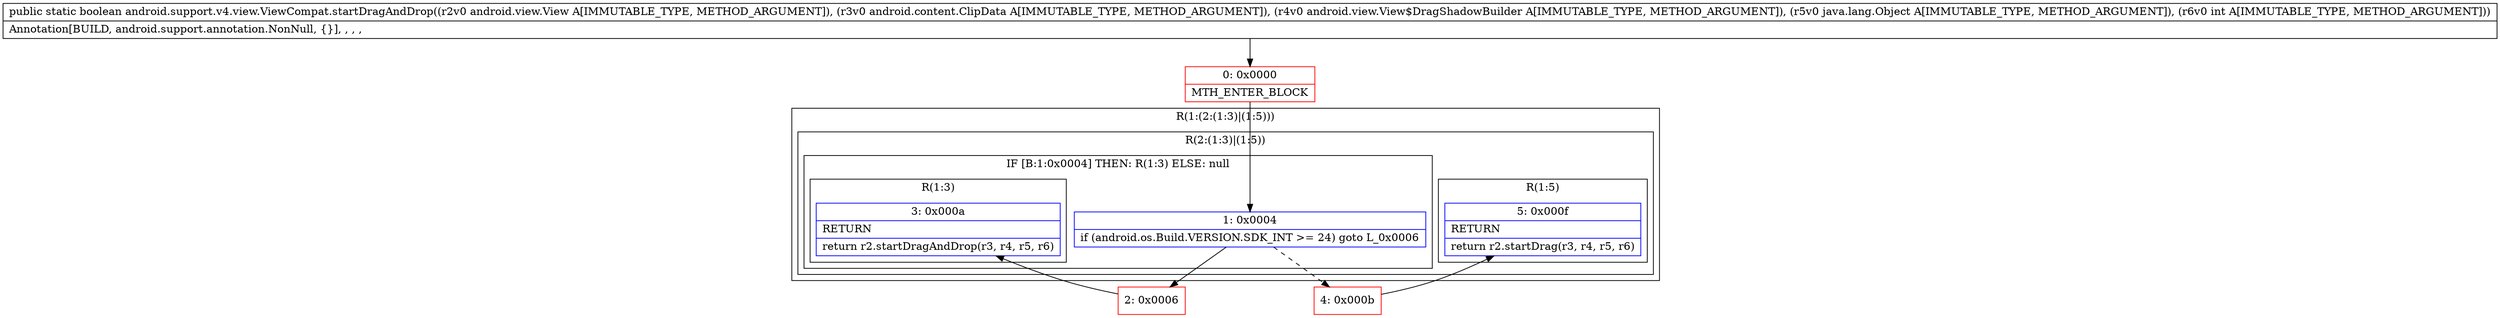 digraph "CFG forandroid.support.v4.view.ViewCompat.startDragAndDrop(Landroid\/view\/View;Landroid\/content\/ClipData;Landroid\/view\/View$DragShadowBuilder;Ljava\/lang\/Object;I)Z" {
subgraph cluster_Region_1727916816 {
label = "R(1:(2:(1:3)|(1:5)))";
node [shape=record,color=blue];
subgraph cluster_Region_1768599831 {
label = "R(2:(1:3)|(1:5))";
node [shape=record,color=blue];
subgraph cluster_IfRegion_1972052846 {
label = "IF [B:1:0x0004] THEN: R(1:3) ELSE: null";
node [shape=record,color=blue];
Node_1 [shape=record,label="{1\:\ 0x0004|if (android.os.Build.VERSION.SDK_INT \>= 24) goto L_0x0006\l}"];
subgraph cluster_Region_858238881 {
label = "R(1:3)";
node [shape=record,color=blue];
Node_3 [shape=record,label="{3\:\ 0x000a|RETURN\l|return r2.startDragAndDrop(r3, r4, r5, r6)\l}"];
}
}
subgraph cluster_Region_982218686 {
label = "R(1:5)";
node [shape=record,color=blue];
Node_5 [shape=record,label="{5\:\ 0x000f|RETURN\l|return r2.startDrag(r3, r4, r5, r6)\l}"];
}
}
}
Node_0 [shape=record,color=red,label="{0\:\ 0x0000|MTH_ENTER_BLOCK\l}"];
Node_2 [shape=record,color=red,label="{2\:\ 0x0006}"];
Node_4 [shape=record,color=red,label="{4\:\ 0x000b}"];
MethodNode[shape=record,label="{public static boolean android.support.v4.view.ViewCompat.startDragAndDrop((r2v0 android.view.View A[IMMUTABLE_TYPE, METHOD_ARGUMENT]), (r3v0 android.content.ClipData A[IMMUTABLE_TYPE, METHOD_ARGUMENT]), (r4v0 android.view.View$DragShadowBuilder A[IMMUTABLE_TYPE, METHOD_ARGUMENT]), (r5v0 java.lang.Object A[IMMUTABLE_TYPE, METHOD_ARGUMENT]), (r6v0 int A[IMMUTABLE_TYPE, METHOD_ARGUMENT]))  | Annotation[BUILD, android.support.annotation.NonNull, \{\}], , , , \l}"];
MethodNode -> Node_0;
Node_1 -> Node_2;
Node_1 -> Node_4[style=dashed];
Node_0 -> Node_1;
Node_2 -> Node_3;
Node_4 -> Node_5;
}

